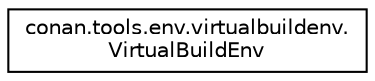 digraph "Graphical Class Hierarchy"
{
 // LATEX_PDF_SIZE
  edge [fontname="Helvetica",fontsize="10",labelfontname="Helvetica",labelfontsize="10"];
  node [fontname="Helvetica",fontsize="10",shape=record];
  rankdir="LR";
  Node0 [label="conan.tools.env.virtualbuildenv.\lVirtualBuildEnv",height=0.2,width=0.4,color="black", fillcolor="white", style="filled",URL="$classconan_1_1tools_1_1env_1_1virtualbuildenv_1_1VirtualBuildEnv.html",tooltip=" "];
}
